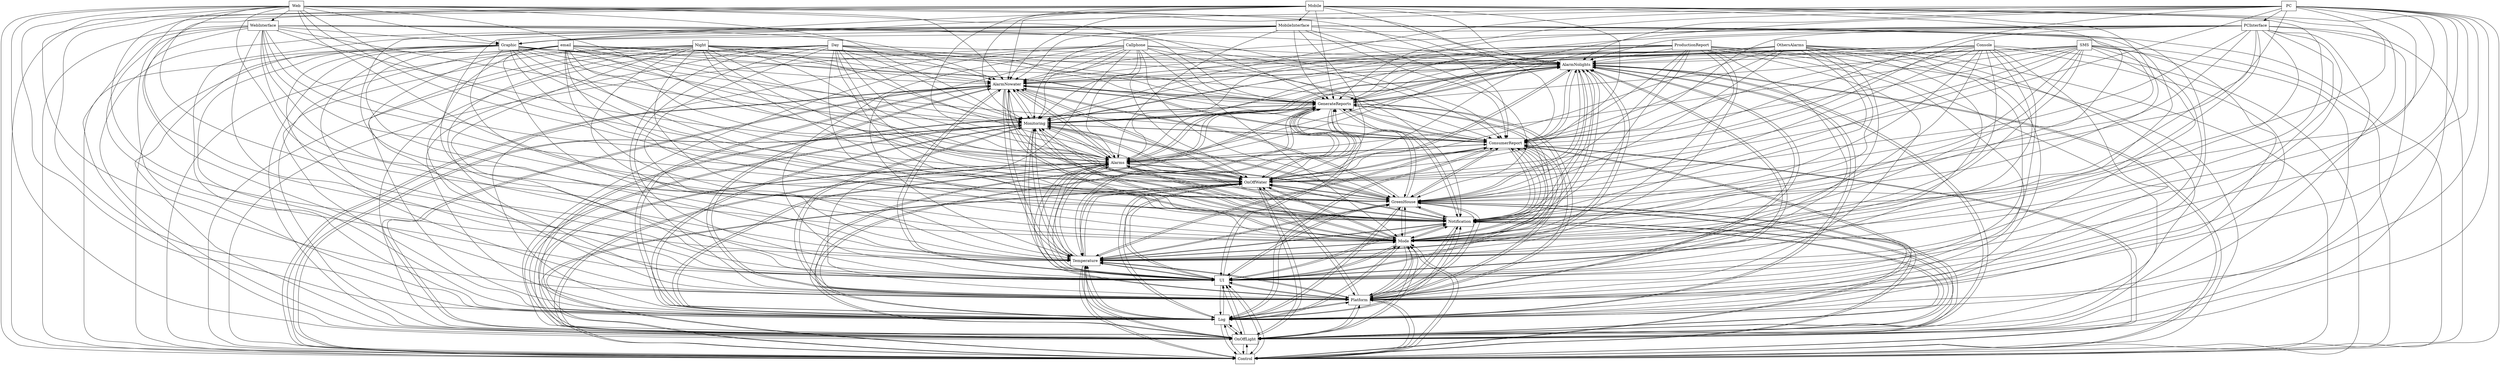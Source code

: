 digraph{
graph [rankdir=TB];
node [shape=box];
edge [arrowhead=normal];
0[label="AlarmNolights",]
1[label="AlarmNowater",]
2[label="Callphone",]
3[label="Graphic",]
4[label="Day",]
5[label="Console",]
6[label="Control",]
7[label="PCInterface",]
8[label="OnOffLight",]
9[label="Log",]
10[label="Night",]
11[label="Mobile",]
12[label="Platform",]
13[label="UI",]
14[label="Temperature",]
15[label="Mode",]
16[label="Notification",]
17[label="MobileInterface",]
18[label="GreenHouse",]
19[label="OnOffWater",]
20[label="Web",]
21[label="WebInterface",]
22[label="ProductionReport",]
23[label="email",]
24[label="Alarms",]
25[label="ConsumerReport",]
26[label="Monitoring",]
27[label="SMS",]
28[label="OthersAlarms",]
29[label="GenerateReports",]
30[label="PC",]
0->1[label="",]
0->6[label="",]
0->8[label="",]
0->9[label="",]
0->12[label="",]
0->13[label="",]
0->14[label="",]
0->15[label="",]
0->16[label="",]
0->18[label="",]
0->19[label="",]
0->24[label="",]
0->25[label="",]
0->26[label="",]
0->29[label="",]
1->0[label="",]
1->6[label="",]
1->8[label="",]
1->9[label="",]
1->12[label="",]
1->13[label="",]
1->14[label="",]
1->15[label="",]
1->16[label="",]
1->18[label="",]
1->19[label="",]
1->24[label="",]
1->25[label="",]
1->26[label="",]
1->29[label="",]
2->0[label="",]
2->1[label="",]
2->6[label="",]
2->8[label="",]
2->9[label="",]
2->12[label="",]
2->13[label="",]
2->14[label="",]
2->15[label="",]
2->16[label="",]
2->18[label="",]
2->19[label="",]
2->24[label="",]
2->25[label="",]
2->26[label="",]
2->29[label="",]
3->0[label="",]
3->1[label="",]
3->6[label="",]
3->8[label="",]
3->9[label="",]
3->12[label="",]
3->13[label="",]
3->14[label="",]
3->15[label="",]
3->16[label="",]
3->18[label="",]
3->19[label="",]
3->24[label="",]
3->25[label="",]
3->26[label="",]
3->29[label="",]
4->0[label="",]
4->1[label="",]
4->6[label="",]
4->8[label="",]
4->9[label="",]
4->12[label="",]
4->13[label="",]
4->14[label="",]
4->15[label="",]
4->16[label="",]
4->18[label="",]
4->19[label="",]
4->24[label="",]
4->25[label="",]
4->26[label="",]
4->29[label="",]
5->0[label="",]
5->1[label="",]
5->6[label="",]
5->8[label="",]
5->9[label="",]
5->12[label="",]
5->13[label="",]
5->14[label="",]
5->15[label="",]
5->16[label="",]
5->18[label="",]
5->19[label="",]
5->24[label="",]
5->25[label="",]
5->26[label="",]
5->29[label="",]
6->0[label="",]
6->1[label="",]
6->8[label="",]
6->9[label="",]
6->12[label="",]
6->13[label="",]
6->14[label="",]
6->15[label="",]
6->16[label="",]
6->18[label="",]
6->19[label="",]
6->24[label="",]
6->25[label="",]
6->26[label="",]
6->29[label="",]
7->0[label="",]
7->1[label="",]
7->3[label="",]
7->6[label="",]
7->8[label="",]
7->9[label="",]
7->12[label="",]
7->13[label="",]
7->14[label="",]
7->15[label="",]
7->16[label="",]
7->18[label="",]
7->19[label="",]
7->24[label="",]
7->25[label="",]
7->26[label="",]
7->29[label="",]
8->0[label="",]
8->1[label="",]
8->6[label="",]
8->9[label="",]
8->12[label="",]
8->13[label="",]
8->14[label="",]
8->15[label="",]
8->16[label="",]
8->18[label="",]
8->19[label="",]
8->24[label="",]
8->25[label="",]
8->26[label="",]
8->29[label="",]
9->0[label="",]
9->1[label="",]
9->6[label="",]
9->8[label="",]
9->12[label="",]
9->13[label="",]
9->14[label="",]
9->15[label="",]
9->16[label="",]
9->18[label="",]
9->19[label="",]
9->24[label="",]
9->25[label="",]
9->26[label="",]
9->29[label="",]
10->0[label="",]
10->1[label="",]
10->6[label="",]
10->8[label="",]
10->9[label="",]
10->12[label="",]
10->13[label="",]
10->14[label="",]
10->15[label="",]
10->16[label="",]
10->18[label="",]
10->19[label="",]
10->24[label="",]
10->25[label="",]
10->26[label="",]
10->29[label="",]
11->0[label="",]
11->1[label="",]
11->3[label="",]
11->6[label="",]
11->8[label="",]
11->9[label="",]
11->12[label="",]
11->13[label="",]
11->14[label="",]
11->15[label="",]
11->16[label="",]
11->17[label="",]
11->18[label="",]
11->19[label="",]
11->24[label="",]
11->25[label="",]
11->26[label="",]
11->29[label="",]
12->0[label="",]
12->1[label="",]
12->6[label="",]
12->8[label="",]
12->9[label="",]
12->13[label="",]
12->14[label="",]
12->15[label="",]
12->16[label="",]
12->18[label="",]
12->19[label="",]
12->24[label="",]
12->25[label="",]
12->26[label="",]
12->29[label="",]
13->0[label="",]
13->1[label="",]
13->6[label="",]
13->8[label="",]
13->9[label="",]
13->12[label="",]
13->14[label="",]
13->15[label="",]
13->16[label="",]
13->18[label="",]
13->19[label="",]
13->24[label="",]
13->25[label="",]
13->26[label="",]
13->29[label="",]
14->0[label="",]
14->1[label="",]
14->6[label="",]
14->8[label="",]
14->9[label="",]
14->12[label="",]
14->13[label="",]
14->15[label="",]
14->16[label="",]
14->18[label="",]
14->19[label="",]
14->24[label="",]
14->25[label="",]
14->26[label="",]
14->29[label="",]
15->0[label="",]
15->1[label="",]
15->6[label="",]
15->8[label="",]
15->9[label="",]
15->12[label="",]
15->13[label="",]
15->14[label="",]
15->16[label="",]
15->18[label="",]
15->19[label="",]
15->24[label="",]
15->25[label="",]
15->26[label="",]
15->29[label="",]
16->0[label="",]
16->1[label="",]
16->6[label="",]
16->8[label="",]
16->9[label="",]
16->12[label="",]
16->13[label="",]
16->14[label="",]
16->15[label="",]
16->18[label="",]
16->19[label="",]
16->24[label="",]
16->25[label="",]
16->26[label="",]
16->29[label="",]
17->0[label="",]
17->1[label="",]
17->3[label="",]
17->6[label="",]
17->8[label="",]
17->9[label="",]
17->12[label="",]
17->13[label="",]
17->14[label="",]
17->15[label="",]
17->16[label="",]
17->18[label="",]
17->19[label="",]
17->24[label="",]
17->25[label="",]
17->26[label="",]
17->29[label="",]
18->0[label="",]
18->1[label="",]
18->6[label="",]
18->8[label="",]
18->9[label="",]
18->12[label="",]
18->13[label="",]
18->14[label="",]
18->15[label="",]
18->16[label="",]
18->19[label="",]
18->24[label="",]
18->25[label="",]
18->26[label="",]
18->29[label="",]
19->0[label="",]
19->1[label="",]
19->6[label="",]
19->8[label="",]
19->9[label="",]
19->12[label="",]
19->13[label="",]
19->14[label="",]
19->15[label="",]
19->16[label="",]
19->18[label="",]
19->24[label="",]
19->25[label="",]
19->26[label="",]
19->29[label="",]
20->0[label="",]
20->1[label="",]
20->3[label="",]
20->6[label="",]
20->8[label="",]
20->9[label="",]
20->12[label="",]
20->13[label="",]
20->14[label="",]
20->15[label="",]
20->16[label="",]
20->18[label="",]
20->19[label="",]
20->21[label="",]
20->24[label="",]
20->25[label="",]
20->26[label="",]
20->29[label="",]
21->0[label="",]
21->1[label="",]
21->3[label="",]
21->6[label="",]
21->8[label="",]
21->9[label="",]
21->12[label="",]
21->13[label="",]
21->14[label="",]
21->15[label="",]
21->16[label="",]
21->18[label="",]
21->19[label="",]
21->24[label="",]
21->25[label="",]
21->26[label="",]
21->29[label="",]
22->0[label="",]
22->1[label="",]
22->6[label="",]
22->8[label="",]
22->9[label="",]
22->12[label="",]
22->13[label="",]
22->14[label="",]
22->15[label="",]
22->16[label="",]
22->18[label="",]
22->19[label="",]
22->24[label="",]
22->25[label="",]
22->26[label="",]
22->29[label="",]
23->0[label="",]
23->1[label="",]
23->6[label="",]
23->8[label="",]
23->9[label="",]
23->12[label="",]
23->13[label="",]
23->14[label="",]
23->15[label="",]
23->16[label="",]
23->18[label="",]
23->19[label="",]
23->24[label="",]
23->25[label="",]
23->26[label="",]
23->29[label="",]
24->0[label="",]
24->1[label="",]
24->6[label="",]
24->8[label="",]
24->9[label="",]
24->12[label="",]
24->13[label="",]
24->14[label="",]
24->15[label="",]
24->16[label="",]
24->18[label="",]
24->19[label="",]
24->25[label="",]
24->26[label="",]
24->29[label="",]
25->0[label="",]
25->1[label="",]
25->6[label="",]
25->8[label="",]
25->9[label="",]
25->12[label="",]
25->13[label="",]
25->14[label="",]
25->15[label="",]
25->16[label="",]
25->18[label="",]
25->19[label="",]
25->24[label="",]
25->26[label="",]
25->29[label="",]
26->0[label="",]
26->1[label="",]
26->6[label="",]
26->8[label="",]
26->9[label="",]
26->12[label="",]
26->13[label="",]
26->14[label="",]
26->15[label="",]
26->16[label="",]
26->18[label="",]
26->19[label="",]
26->24[label="",]
26->25[label="",]
26->29[label="",]
27->0[label="",]
27->1[label="",]
27->6[label="",]
27->8[label="",]
27->9[label="",]
27->12[label="",]
27->13[label="",]
27->14[label="",]
27->15[label="",]
27->16[label="",]
27->18[label="",]
27->19[label="",]
27->24[label="",]
27->25[label="",]
27->26[label="",]
27->29[label="",]
28->0[label="",]
28->1[label="",]
28->6[label="",]
28->8[label="",]
28->9[label="",]
28->12[label="",]
28->13[label="",]
28->14[label="",]
28->15[label="",]
28->16[label="",]
28->18[label="",]
28->19[label="",]
28->24[label="",]
28->25[label="",]
28->26[label="",]
28->29[label="",]
29->0[label="",]
29->1[label="",]
29->6[label="",]
29->8[label="",]
29->9[label="",]
29->12[label="",]
29->13[label="",]
29->14[label="",]
29->15[label="",]
29->16[label="",]
29->18[label="",]
29->19[label="",]
29->24[label="",]
29->25[label="",]
29->26[label="",]
30->0[label="",]
30->1[label="",]
30->3[label="",]
30->6[label="",]
30->7[label="",]
30->8[label="",]
30->9[label="",]
30->12[label="",]
30->13[label="",]
30->14[label="",]
30->15[label="",]
30->16[label="",]
30->18[label="",]
30->19[label="",]
30->24[label="",]
30->25[label="",]
30->26[label="",]
30->29[label="",]
}
